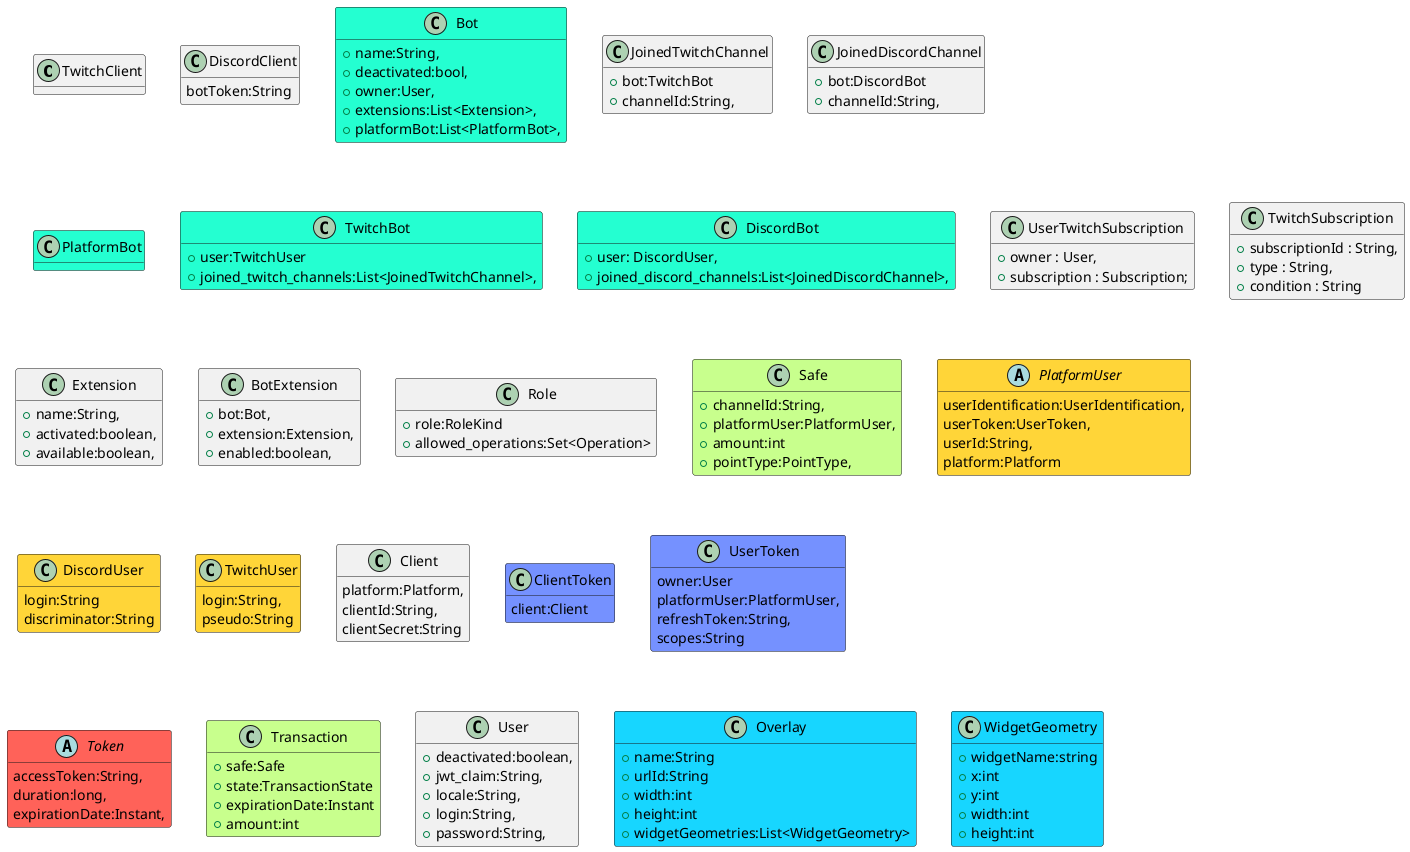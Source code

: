 @startuml
!if TOTO
!define TOTO
!$bot_color = "#24FFD1"

hide methods



class TwitchClient {
}

class DiscordClient {
    botToken:String
}

class Bot $bot_color {
   +name:String,
   +deactivated:bool,
   +owner:User,
   +extensions:List<Extension>,
   +platformBot:List<PlatformBot>,
}

class JoinedTwitchChannel {
  + bot:TwitchBot
  + channelId:String,
}

class JoinedDiscordChannel {
  + bot:DiscordBot
  + channelId:String,
}

class PlatformBot $bot_color {

}

class TwitchBot $bot_color {
   +user:TwitchUser
   +joined_twitch_channels:List<JoinedTwitchChannel>,
}

class DiscordBot $bot_color {
  + user: DiscordUser,
  +joined_discord_channels:List<JoinedDiscordChannel>,
}

class UserTwitchSubscription {
  + owner : User,
  + subscription : Subscription;
}

class TwitchSubscription {
  + subscriptionId : String,
  + type : String,
  + condition : String
}

class Extension {
  + name:String,
  + activated:boolean,
  + available:boolean,
}

class BotExtension {
  + bot:Bot,
  + extension:Extension,
  + enabled:boolean,
}


class Role {
 +role:RoleKind
 +allowed_operations:Set<Operation>
}

class Safe #C8FF8D {
 +channelId:String,
 +platformUser:PlatformUser,
 +amount:int
 +pointType:PointType,
}

abstract class PlatformUser #FFD538 {
    userIdentification:UserIdentification,
    userToken:UserToken,
    userId:String,
    platform:Platform

}

class DiscordUser #FFD538 {
    login:String
    discriminator:String
}

class TwitchUser #FFD538 {
    login:String,
    pseudo:String
}


class Client {
    platform:Platform,
    clientId:String,
    clientSecret:String
}

class ClientToken #7591FF {
     client:Client
}

class UserToken #7591FF {
    owner:User
    platformUser:PlatformUser,
    refreshToken:String,
    scopes:String
}

abstract class Token #FF6259 {
    accessToken:String,
    duration:long,
    expirationDate:Instant,
}

class Transaction #C8FF8D {
  +safe:Safe
  +state:TransactionState
  +expirationDate:Instant
  +amount:int
}

class User {
+ deactivated:boolean,
+jwt_claim:String,
+locale:String,
+login:String,
+password:String,
}

class Overlay #17D6FF {
+name:String
+urlId:String
+width:int
+height:int
+widgetGeometries:List<WidgetGeometry>
}

class WidgetGeometry #17D6FF {
+widgetName:string
+x:int
+y:int
+width:int
+height:int
}




@enduml
